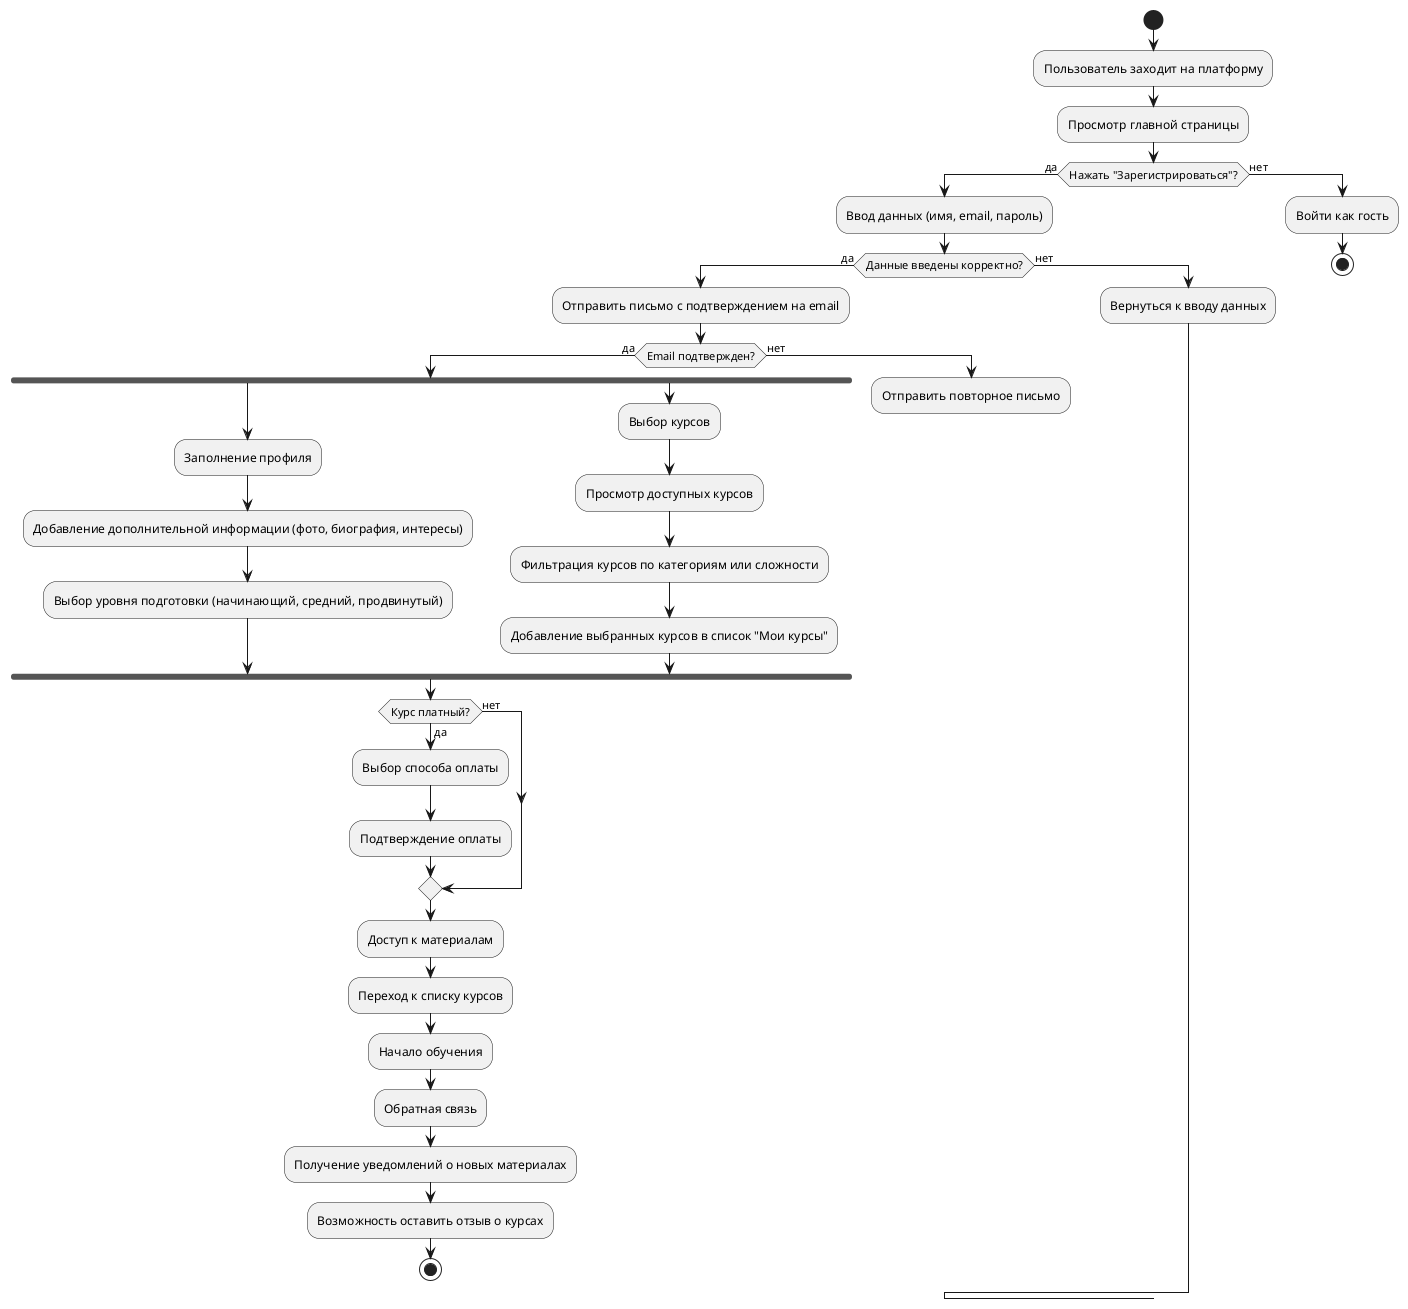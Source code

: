 @startuml
start

:Пользователь заходит на платформу;
:Просмотр главной страницы;

if (Нажать "Зарегистрироваться"?) then (да)
  :Ввод данных (имя, email, пароль);
  if (Данные введены корректно?) then (да)
    :Отправить письмо с подтверждением на email;
    if (Email подтвержден?) then (да)
      fork
        :Заполнение профиля;
          :Добавление дополнительной информации (фото, биография, интересы);
          :Выбор уровня подготовки (начинающий, средний, продвинутый);
      fork again
        :Выбор курсов;
          :Просмотр доступных курсов;
          :Фильтрация курсов по категориям или сложности;
          :Добавление выбранных курсов в список "Мои курсы";
      end fork
      if (Курс платный?) then (да)
        :Выбор способа оплаты;
        :Подтверждение оплаты;
      else (нет)
      endif
      :Доступ к материалам;
        :Переход к списку курсов;
        :Начало обучения;
      :Обратная связь;
        :Получение уведомлений о новых материалах;
        :Возможность оставить отзыв о курсах;
      stop
    else (нет)
      :Отправить повторное письмо;
      detach;
    endif
  else (нет)
    :Вернуться к вводу данных;
  endif
else (нет)
  :Войти как гость;
  stop
endif

@enduml
